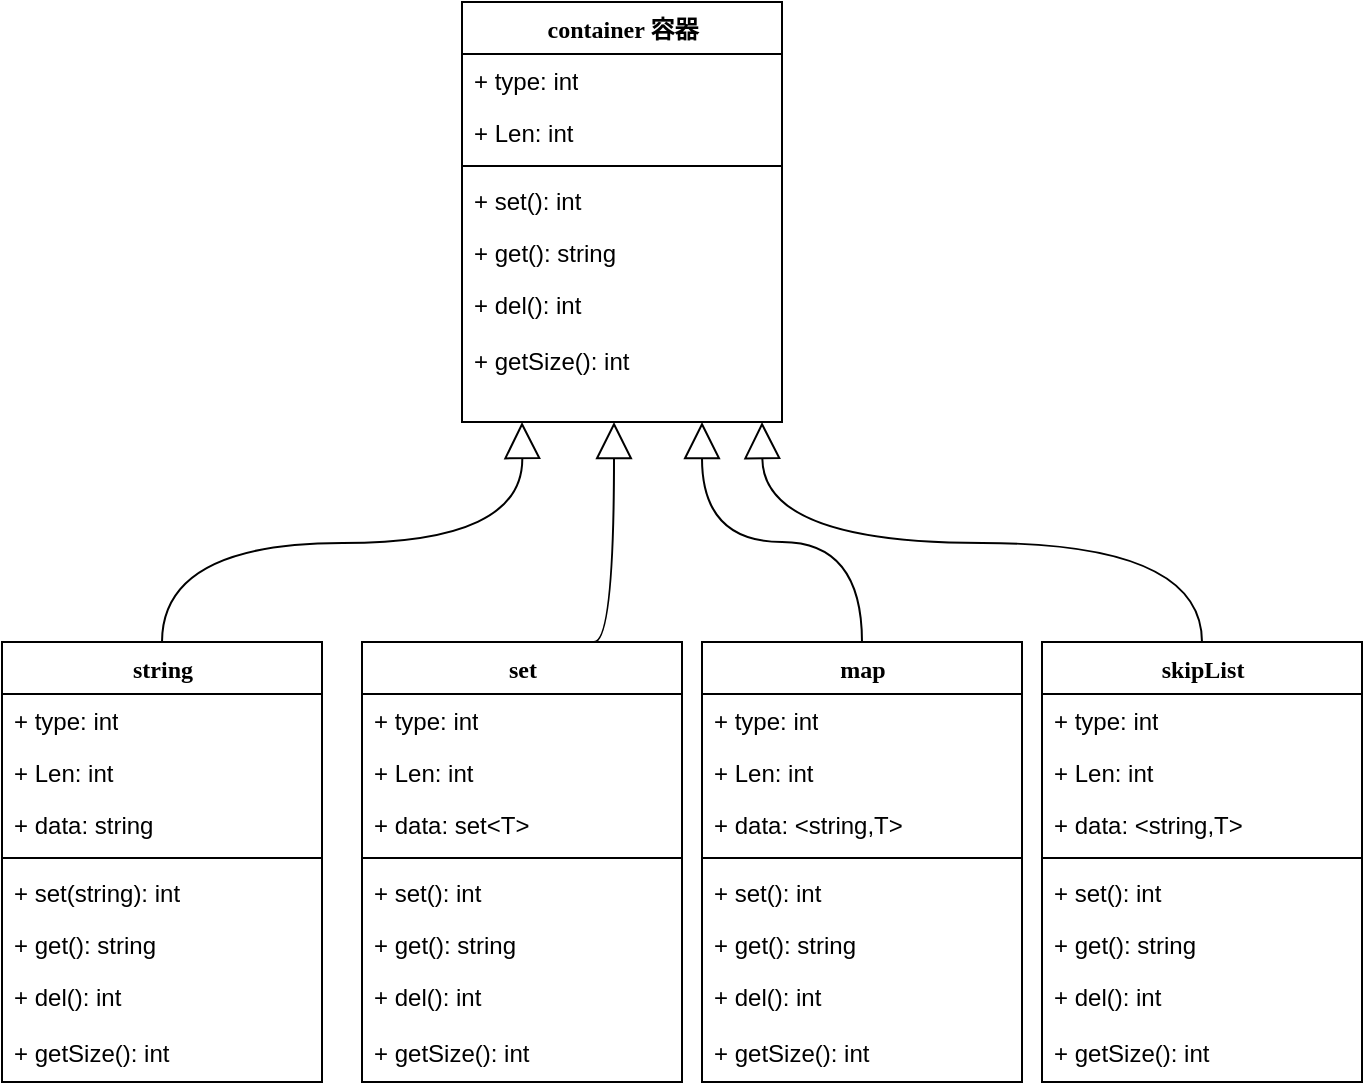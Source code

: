 <mxfile version="16.0.0" type="github" pages="2">
  <diagram name="容器结构" id="9f46799a-70d6-7492-0946-bef42562c5a5">
    <mxGraphModel dx="1038" dy="547" grid="1" gridSize="10" guides="1" tooltips="1" connect="1" arrows="1" fold="1" page="1" pageScale="1" pageWidth="1100" pageHeight="850" background="none" math="0" shadow="0">
      <root>
        <mxCell id="0" />
        <mxCell id="1" parent="0" />
        <mxCell id="78961159f06e98e8-43" value="container 容器" style="swimlane;html=1;fontStyle=1;align=center;verticalAlign=top;childLayout=stackLayout;horizontal=1;startSize=26;horizontalStack=0;resizeParent=1;resizeLast=0;collapsible=1;marginBottom=0;swimlaneFillColor=#ffffff;rounded=0;shadow=0;comic=0;labelBackgroundColor=none;strokeWidth=1;fillColor=none;fontFamily=Verdana;fontSize=12;" parent="1" vertex="1">
          <mxGeometry x="430" y="20" width="160" height="210" as="geometry" />
        </mxCell>
        <mxCell id="78961159f06e98e8-44" value="+ type: int" style="text;html=1;strokeColor=none;fillColor=none;align=left;verticalAlign=top;spacingLeft=4;spacingRight=4;whiteSpace=wrap;overflow=hidden;rotatable=0;points=[[0,0.5],[1,0.5]];portConstraint=eastwest;" parent="78961159f06e98e8-43" vertex="1">
          <mxGeometry y="26" width="160" height="26" as="geometry" />
        </mxCell>
        <mxCell id="kNBcB6lUVSVT-Yaj8wNN-4" value="+ Len: int" style="text;html=1;strokeColor=none;fillColor=none;align=left;verticalAlign=top;spacingLeft=4;spacingRight=4;whiteSpace=wrap;overflow=hidden;rotatable=0;points=[[0,0.5],[1,0.5]];portConstraint=eastwest;" vertex="1" parent="78961159f06e98e8-43">
          <mxGeometry y="52" width="160" height="26" as="geometry" />
        </mxCell>
        <mxCell id="78961159f06e98e8-51" value="" style="line;html=1;strokeWidth=1;fillColor=none;align=left;verticalAlign=middle;spacingTop=-1;spacingLeft=3;spacingRight=3;rotatable=0;labelPosition=right;points=[];portConstraint=eastwest;" parent="78961159f06e98e8-43" vertex="1">
          <mxGeometry y="78" width="160" height="8" as="geometry" />
        </mxCell>
        <mxCell id="78961159f06e98e8-52" value="+ set(): int" style="text;html=1;strokeColor=none;fillColor=none;align=left;verticalAlign=top;spacingLeft=4;spacingRight=4;whiteSpace=wrap;overflow=hidden;rotatable=0;points=[[0,0.5],[1,0.5]];portConstraint=eastwest;" parent="78961159f06e98e8-43" vertex="1">
          <mxGeometry y="86" width="160" height="26" as="geometry" />
        </mxCell>
        <mxCell id="78961159f06e98e8-53" value="+ get(): string" style="text;html=1;strokeColor=none;fillColor=none;align=left;verticalAlign=top;spacingLeft=4;spacingRight=4;whiteSpace=wrap;overflow=hidden;rotatable=0;points=[[0,0.5],[1,0.5]];portConstraint=eastwest;" parent="78961159f06e98e8-43" vertex="1">
          <mxGeometry y="112" width="160" height="26" as="geometry" />
        </mxCell>
        <mxCell id="kNBcB6lUVSVT-Yaj8wNN-3" value="+ del(): int" style="text;html=1;strokeColor=none;fillColor=none;align=left;verticalAlign=top;spacingLeft=4;spacingRight=4;whiteSpace=wrap;overflow=hidden;rotatable=0;points=[[0,0.5],[1,0.5]];portConstraint=eastwest;" vertex="1" parent="78961159f06e98e8-43">
          <mxGeometry y="138" width="160" height="28" as="geometry" />
        </mxCell>
        <mxCell id="kNBcB6lUVSVT-Yaj8wNN-58" value="+ getSize(): int" style="text;html=1;strokeColor=none;fillColor=none;align=left;verticalAlign=top;spacingLeft=4;spacingRight=4;whiteSpace=wrap;overflow=hidden;rotatable=0;points=[[0,0.5],[1,0.5]];portConstraint=eastwest;" vertex="1" parent="78961159f06e98e8-43">
          <mxGeometry y="166" width="160" height="28" as="geometry" />
        </mxCell>
        <mxCell id="kNBcB6lUVSVT-Yaj8wNN-29" value="" style="rounded=1;orthogonalLoop=1;jettySize=auto;html=1;endArrow=block;endFill=0;labelBackgroundColor=none;fontSize=12;fontFamily=Verdana;startFill=0;startSize=8;endSize=16;exitX=0.5;exitY=0;exitDx=0;exitDy=0;edgeStyle=orthogonalEdgeStyle;curved=1;" edge="1" parent="1" source="kNBcB6lUVSVT-Yaj8wNN-20">
          <mxGeometry relative="1" as="geometry">
            <mxPoint x="460" y="230" as="targetPoint" />
          </mxGeometry>
        </mxCell>
        <mxCell id="kNBcB6lUVSVT-Yaj8wNN-20" value="string" style="swimlane;html=1;fontStyle=1;align=center;verticalAlign=top;childLayout=stackLayout;horizontal=1;startSize=26;horizontalStack=0;resizeParent=1;resizeLast=0;collapsible=1;marginBottom=0;swimlaneFillColor=#ffffff;rounded=0;shadow=0;comic=0;labelBackgroundColor=none;strokeWidth=1;fillColor=none;fontFamily=Verdana;fontSize=12;" vertex="1" parent="1">
          <mxGeometry x="200" y="340" width="160" height="220" as="geometry" />
        </mxCell>
        <mxCell id="kNBcB6lUVSVT-Yaj8wNN-21" value="+ type: int" style="text;html=1;strokeColor=none;fillColor=none;align=left;verticalAlign=top;spacingLeft=4;spacingRight=4;whiteSpace=wrap;overflow=hidden;rotatable=0;points=[[0,0.5],[1,0.5]];portConstraint=eastwest;" vertex="1" parent="kNBcB6lUVSVT-Yaj8wNN-20">
          <mxGeometry y="26" width="160" height="26" as="geometry" />
        </mxCell>
        <mxCell id="kNBcB6lUVSVT-Yaj8wNN-22" value="+ Len: int" style="text;html=1;strokeColor=none;fillColor=none;align=left;verticalAlign=top;spacingLeft=4;spacingRight=4;whiteSpace=wrap;overflow=hidden;rotatable=0;points=[[0,0.5],[1,0.5]];portConstraint=eastwest;" vertex="1" parent="kNBcB6lUVSVT-Yaj8wNN-20">
          <mxGeometry y="52" width="160" height="26" as="geometry" />
        </mxCell>
        <mxCell id="kNBcB6lUVSVT-Yaj8wNN-27" value="+ data: string" style="text;html=1;strokeColor=none;fillColor=none;align=left;verticalAlign=top;spacingLeft=4;spacingRight=4;whiteSpace=wrap;overflow=hidden;rotatable=0;points=[[0,0.5],[1,0.5]];portConstraint=eastwest;" vertex="1" parent="kNBcB6lUVSVT-Yaj8wNN-20">
          <mxGeometry y="78" width="160" height="26" as="geometry" />
        </mxCell>
        <mxCell id="kNBcB6lUVSVT-Yaj8wNN-23" value="" style="line;html=1;strokeWidth=1;fillColor=none;align=left;verticalAlign=middle;spacingTop=-1;spacingLeft=3;spacingRight=3;rotatable=0;labelPosition=right;points=[];portConstraint=eastwest;" vertex="1" parent="kNBcB6lUVSVT-Yaj8wNN-20">
          <mxGeometry y="104" width="160" height="8" as="geometry" />
        </mxCell>
        <mxCell id="kNBcB6lUVSVT-Yaj8wNN-24" value="+ set(string): int" style="text;html=1;strokeColor=none;fillColor=none;align=left;verticalAlign=top;spacingLeft=4;spacingRight=4;whiteSpace=wrap;overflow=hidden;rotatable=0;points=[[0,0.5],[1,0.5]];portConstraint=eastwest;" vertex="1" parent="kNBcB6lUVSVT-Yaj8wNN-20">
          <mxGeometry y="112" width="160" height="26" as="geometry" />
        </mxCell>
        <mxCell id="kNBcB6lUVSVT-Yaj8wNN-25" value="+ get(): string" style="text;html=1;strokeColor=none;fillColor=none;align=left;verticalAlign=top;spacingLeft=4;spacingRight=4;whiteSpace=wrap;overflow=hidden;rotatable=0;points=[[0,0.5],[1,0.5]];portConstraint=eastwest;" vertex="1" parent="kNBcB6lUVSVT-Yaj8wNN-20">
          <mxGeometry y="138" width="160" height="26" as="geometry" />
        </mxCell>
        <mxCell id="kNBcB6lUVSVT-Yaj8wNN-26" value="+ del(): int" style="text;html=1;strokeColor=none;fillColor=none;align=left;verticalAlign=top;spacingLeft=4;spacingRight=4;whiteSpace=wrap;overflow=hidden;rotatable=0;points=[[0,0.5],[1,0.5]];portConstraint=eastwest;" vertex="1" parent="kNBcB6lUVSVT-Yaj8wNN-20">
          <mxGeometry y="164" width="160" height="28" as="geometry" />
        </mxCell>
        <mxCell id="kNBcB6lUVSVT-Yaj8wNN-59" value="+ getSize(): int" style="text;html=1;strokeColor=none;fillColor=none;align=left;verticalAlign=top;spacingLeft=4;spacingRight=4;whiteSpace=wrap;overflow=hidden;rotatable=0;points=[[0,0.5],[1,0.5]];portConstraint=eastwest;" vertex="1" parent="kNBcB6lUVSVT-Yaj8wNN-20">
          <mxGeometry y="192" width="160" height="28" as="geometry" />
        </mxCell>
        <mxCell id="kNBcB6lUVSVT-Yaj8wNN-63" style="rounded=1;orthogonalLoop=1;jettySize=auto;html=1;exitX=0.5;exitY=0;exitDx=0;exitDy=0;entryX=0.25;entryY=1;entryDx=0;entryDy=0;endArrow=block;endFill=0;labelBackgroundColor=none;fontSize=12;fontFamily=Verdana;startFill=0;startSize=8;endSize=16;edgeStyle=orthogonalEdgeStyle;elbow=vertical;curved=1;" edge="1" parent="1">
          <mxGeometry relative="1" as="geometry">
            <mxPoint x="496" y="340" as="sourcePoint" />
            <mxPoint x="506" y="230" as="targetPoint" />
            <Array as="points">
              <mxPoint x="506" y="340" />
            </Array>
          </mxGeometry>
        </mxCell>
        <mxCell id="kNBcB6lUVSVT-Yaj8wNN-30" value="set" style="swimlane;html=1;fontStyle=1;align=center;verticalAlign=top;childLayout=stackLayout;horizontal=1;startSize=26;horizontalStack=0;resizeParent=1;resizeLast=0;collapsible=1;marginBottom=0;swimlaneFillColor=#ffffff;rounded=0;shadow=0;comic=0;labelBackgroundColor=none;strokeWidth=1;fillColor=none;fontFamily=Verdana;fontSize=12;" vertex="1" parent="1">
          <mxGeometry x="380" y="340" width="160" height="220" as="geometry" />
        </mxCell>
        <mxCell id="kNBcB6lUVSVT-Yaj8wNN-31" value="+ type: int" style="text;html=1;strokeColor=none;fillColor=none;align=left;verticalAlign=top;spacingLeft=4;spacingRight=4;whiteSpace=wrap;overflow=hidden;rotatable=0;points=[[0,0.5],[1,0.5]];portConstraint=eastwest;" vertex="1" parent="kNBcB6lUVSVT-Yaj8wNN-30">
          <mxGeometry y="26" width="160" height="26" as="geometry" />
        </mxCell>
        <mxCell id="kNBcB6lUVSVT-Yaj8wNN-32" value="+ Len: int" style="text;html=1;strokeColor=none;fillColor=none;align=left;verticalAlign=top;spacingLeft=4;spacingRight=4;whiteSpace=wrap;overflow=hidden;rotatable=0;points=[[0,0.5],[1,0.5]];portConstraint=eastwest;" vertex="1" parent="kNBcB6lUVSVT-Yaj8wNN-30">
          <mxGeometry y="52" width="160" height="26" as="geometry" />
        </mxCell>
        <mxCell id="kNBcB6lUVSVT-Yaj8wNN-33" value="+ data: set&amp;lt;T&amp;gt;" style="text;html=1;strokeColor=none;fillColor=none;align=left;verticalAlign=top;spacingLeft=4;spacingRight=4;whiteSpace=wrap;overflow=hidden;rotatable=0;points=[[0,0.5],[1,0.5]];portConstraint=eastwest;" vertex="1" parent="kNBcB6lUVSVT-Yaj8wNN-30">
          <mxGeometry y="78" width="160" height="26" as="geometry" />
        </mxCell>
        <mxCell id="kNBcB6lUVSVT-Yaj8wNN-34" value="" style="line;html=1;strokeWidth=1;fillColor=none;align=left;verticalAlign=middle;spacingTop=-1;spacingLeft=3;spacingRight=3;rotatable=0;labelPosition=right;points=[];portConstraint=eastwest;" vertex="1" parent="kNBcB6lUVSVT-Yaj8wNN-30">
          <mxGeometry y="104" width="160" height="8" as="geometry" />
        </mxCell>
        <mxCell id="kNBcB6lUVSVT-Yaj8wNN-35" value="+ set(): int" style="text;html=1;strokeColor=none;fillColor=none;align=left;verticalAlign=top;spacingLeft=4;spacingRight=4;whiteSpace=wrap;overflow=hidden;rotatable=0;points=[[0,0.5],[1,0.5]];portConstraint=eastwest;" vertex="1" parent="kNBcB6lUVSVT-Yaj8wNN-30">
          <mxGeometry y="112" width="160" height="26" as="geometry" />
        </mxCell>
        <mxCell id="kNBcB6lUVSVT-Yaj8wNN-36" value="+ get(): string" style="text;html=1;strokeColor=none;fillColor=none;align=left;verticalAlign=top;spacingLeft=4;spacingRight=4;whiteSpace=wrap;overflow=hidden;rotatable=0;points=[[0,0.5],[1,0.5]];portConstraint=eastwest;" vertex="1" parent="kNBcB6lUVSVT-Yaj8wNN-30">
          <mxGeometry y="138" width="160" height="26" as="geometry" />
        </mxCell>
        <mxCell id="kNBcB6lUVSVT-Yaj8wNN-37" value="+ del(): int" style="text;html=1;strokeColor=none;fillColor=none;align=left;verticalAlign=top;spacingLeft=4;spacingRight=4;whiteSpace=wrap;overflow=hidden;rotatable=0;points=[[0,0.5],[1,0.5]];portConstraint=eastwest;" vertex="1" parent="kNBcB6lUVSVT-Yaj8wNN-30">
          <mxGeometry y="164" width="160" height="28" as="geometry" />
        </mxCell>
        <mxCell id="kNBcB6lUVSVT-Yaj8wNN-60" value="+ getSize(): int" style="text;html=1;strokeColor=none;fillColor=none;align=left;verticalAlign=top;spacingLeft=4;spacingRight=4;whiteSpace=wrap;overflow=hidden;rotatable=0;points=[[0,0.5],[1,0.5]];portConstraint=eastwest;" vertex="1" parent="kNBcB6lUVSVT-Yaj8wNN-30">
          <mxGeometry y="192" width="160" height="28" as="geometry" />
        </mxCell>
        <mxCell id="kNBcB6lUVSVT-Yaj8wNN-55" style="edgeStyle=orthogonalEdgeStyle;rounded=1;orthogonalLoop=1;jettySize=auto;html=1;exitX=0.5;exitY=0;exitDx=0;exitDy=0;endArrow=block;endFill=0;labelBackgroundColor=none;fontSize=12;fontFamily=Verdana;startFill=0;startSize=8;endSize=16;entryX=0.75;entryY=1;entryDx=0;entryDy=0;curved=1;" edge="1" parent="1" source="kNBcB6lUVSVT-Yaj8wNN-38" target="78961159f06e98e8-43">
          <mxGeometry relative="1" as="geometry">
            <mxPoint x="520" y="230" as="targetPoint" />
          </mxGeometry>
        </mxCell>
        <mxCell id="kNBcB6lUVSVT-Yaj8wNN-38" value="map" style="swimlane;html=1;fontStyle=1;align=center;verticalAlign=top;childLayout=stackLayout;horizontal=1;startSize=26;horizontalStack=0;resizeParent=1;resizeLast=0;collapsible=1;marginBottom=0;swimlaneFillColor=#ffffff;rounded=0;shadow=0;comic=0;labelBackgroundColor=none;strokeWidth=1;fillColor=none;fontFamily=Verdana;fontSize=12;" vertex="1" parent="1">
          <mxGeometry x="550" y="340" width="160" height="220" as="geometry" />
        </mxCell>
        <mxCell id="kNBcB6lUVSVT-Yaj8wNN-39" value="+ type: int" style="text;html=1;strokeColor=none;fillColor=none;align=left;verticalAlign=top;spacingLeft=4;spacingRight=4;whiteSpace=wrap;overflow=hidden;rotatable=0;points=[[0,0.5],[1,0.5]];portConstraint=eastwest;" vertex="1" parent="kNBcB6lUVSVT-Yaj8wNN-38">
          <mxGeometry y="26" width="160" height="26" as="geometry" />
        </mxCell>
        <mxCell id="kNBcB6lUVSVT-Yaj8wNN-40" value="+ Len: int" style="text;html=1;strokeColor=none;fillColor=none;align=left;verticalAlign=top;spacingLeft=4;spacingRight=4;whiteSpace=wrap;overflow=hidden;rotatable=0;points=[[0,0.5],[1,0.5]];portConstraint=eastwest;" vertex="1" parent="kNBcB6lUVSVT-Yaj8wNN-38">
          <mxGeometry y="52" width="160" height="26" as="geometry" />
        </mxCell>
        <mxCell id="kNBcB6lUVSVT-Yaj8wNN-41" value="+ data: &amp;lt;string,T&amp;gt;" style="text;html=1;strokeColor=none;fillColor=none;align=left;verticalAlign=top;spacingLeft=4;spacingRight=4;whiteSpace=wrap;overflow=hidden;rotatable=0;points=[[0,0.5],[1,0.5]];portConstraint=eastwest;" vertex="1" parent="kNBcB6lUVSVT-Yaj8wNN-38">
          <mxGeometry y="78" width="160" height="26" as="geometry" />
        </mxCell>
        <mxCell id="kNBcB6lUVSVT-Yaj8wNN-42" value="" style="line;html=1;strokeWidth=1;fillColor=none;align=left;verticalAlign=middle;spacingTop=-1;spacingLeft=3;spacingRight=3;rotatable=0;labelPosition=right;points=[];portConstraint=eastwest;" vertex="1" parent="kNBcB6lUVSVT-Yaj8wNN-38">
          <mxGeometry y="104" width="160" height="8" as="geometry" />
        </mxCell>
        <mxCell id="kNBcB6lUVSVT-Yaj8wNN-43" value="+ set(): int" style="text;html=1;strokeColor=none;fillColor=none;align=left;verticalAlign=top;spacingLeft=4;spacingRight=4;whiteSpace=wrap;overflow=hidden;rotatable=0;points=[[0,0.5],[1,0.5]];portConstraint=eastwest;" vertex="1" parent="kNBcB6lUVSVT-Yaj8wNN-38">
          <mxGeometry y="112" width="160" height="26" as="geometry" />
        </mxCell>
        <mxCell id="kNBcB6lUVSVT-Yaj8wNN-44" value="+ get(): string" style="text;html=1;strokeColor=none;fillColor=none;align=left;verticalAlign=top;spacingLeft=4;spacingRight=4;whiteSpace=wrap;overflow=hidden;rotatable=0;points=[[0,0.5],[1,0.5]];portConstraint=eastwest;" vertex="1" parent="kNBcB6lUVSVT-Yaj8wNN-38">
          <mxGeometry y="138" width="160" height="26" as="geometry" />
        </mxCell>
        <mxCell id="kNBcB6lUVSVT-Yaj8wNN-45" value="+ del(): int" style="text;html=1;strokeColor=none;fillColor=none;align=left;verticalAlign=top;spacingLeft=4;spacingRight=4;whiteSpace=wrap;overflow=hidden;rotatable=0;points=[[0,0.5],[1,0.5]];portConstraint=eastwest;" vertex="1" parent="kNBcB6lUVSVT-Yaj8wNN-38">
          <mxGeometry y="164" width="160" height="28" as="geometry" />
        </mxCell>
        <mxCell id="kNBcB6lUVSVT-Yaj8wNN-61" value="+ getSize(): int" style="text;html=1;strokeColor=none;fillColor=none;align=left;verticalAlign=top;spacingLeft=4;spacingRight=4;whiteSpace=wrap;overflow=hidden;rotatable=0;points=[[0,0.5],[1,0.5]];portConstraint=eastwest;" vertex="1" parent="kNBcB6lUVSVT-Yaj8wNN-38">
          <mxGeometry y="192" width="160" height="28" as="geometry" />
        </mxCell>
        <mxCell id="kNBcB6lUVSVT-Yaj8wNN-56" style="edgeStyle=orthogonalEdgeStyle;rounded=1;orthogonalLoop=1;jettySize=auto;html=1;exitX=0.5;exitY=0;exitDx=0;exitDy=0;endArrow=block;endFill=0;labelBackgroundColor=none;fontSize=12;fontFamily=Verdana;startFill=0;startSize=8;endSize=16;curved=1;" edge="1" parent="1" source="kNBcB6lUVSVT-Yaj8wNN-46">
          <mxGeometry relative="1" as="geometry">
            <mxPoint x="580" y="230" as="targetPoint" />
          </mxGeometry>
        </mxCell>
        <mxCell id="kNBcB6lUVSVT-Yaj8wNN-46" value="skipList" style="swimlane;html=1;fontStyle=1;align=center;verticalAlign=top;childLayout=stackLayout;horizontal=1;startSize=26;horizontalStack=0;resizeParent=1;resizeLast=0;collapsible=1;marginBottom=0;swimlaneFillColor=#ffffff;rounded=0;shadow=0;comic=0;labelBackgroundColor=none;strokeWidth=1;fillColor=none;fontFamily=Verdana;fontSize=12;" vertex="1" parent="1">
          <mxGeometry x="720" y="340" width="160" height="220" as="geometry" />
        </mxCell>
        <mxCell id="kNBcB6lUVSVT-Yaj8wNN-47" value="+ type: int" style="text;html=1;strokeColor=none;fillColor=none;align=left;verticalAlign=top;spacingLeft=4;spacingRight=4;whiteSpace=wrap;overflow=hidden;rotatable=0;points=[[0,0.5],[1,0.5]];portConstraint=eastwest;" vertex="1" parent="kNBcB6lUVSVT-Yaj8wNN-46">
          <mxGeometry y="26" width="160" height="26" as="geometry" />
        </mxCell>
        <mxCell id="kNBcB6lUVSVT-Yaj8wNN-48" value="+ Len: int" style="text;html=1;strokeColor=none;fillColor=none;align=left;verticalAlign=top;spacingLeft=4;spacingRight=4;whiteSpace=wrap;overflow=hidden;rotatable=0;points=[[0,0.5],[1,0.5]];portConstraint=eastwest;" vertex="1" parent="kNBcB6lUVSVT-Yaj8wNN-46">
          <mxGeometry y="52" width="160" height="26" as="geometry" />
        </mxCell>
        <mxCell id="kNBcB6lUVSVT-Yaj8wNN-49" value="+ data: &amp;lt;string,T&amp;gt;" style="text;html=1;strokeColor=none;fillColor=none;align=left;verticalAlign=top;spacingLeft=4;spacingRight=4;whiteSpace=wrap;overflow=hidden;rotatable=0;points=[[0,0.5],[1,0.5]];portConstraint=eastwest;" vertex="1" parent="kNBcB6lUVSVT-Yaj8wNN-46">
          <mxGeometry y="78" width="160" height="26" as="geometry" />
        </mxCell>
        <mxCell id="kNBcB6lUVSVT-Yaj8wNN-50" value="" style="line;html=1;strokeWidth=1;fillColor=none;align=left;verticalAlign=middle;spacingTop=-1;spacingLeft=3;spacingRight=3;rotatable=0;labelPosition=right;points=[];portConstraint=eastwest;" vertex="1" parent="kNBcB6lUVSVT-Yaj8wNN-46">
          <mxGeometry y="104" width="160" height="8" as="geometry" />
        </mxCell>
        <mxCell id="kNBcB6lUVSVT-Yaj8wNN-51" value="+ set(): int" style="text;html=1;strokeColor=none;fillColor=none;align=left;verticalAlign=top;spacingLeft=4;spacingRight=4;whiteSpace=wrap;overflow=hidden;rotatable=0;points=[[0,0.5],[1,0.5]];portConstraint=eastwest;" vertex="1" parent="kNBcB6lUVSVT-Yaj8wNN-46">
          <mxGeometry y="112" width="160" height="26" as="geometry" />
        </mxCell>
        <mxCell id="kNBcB6lUVSVT-Yaj8wNN-52" value="+ get(): string" style="text;html=1;strokeColor=none;fillColor=none;align=left;verticalAlign=top;spacingLeft=4;spacingRight=4;whiteSpace=wrap;overflow=hidden;rotatable=0;points=[[0,0.5],[1,0.5]];portConstraint=eastwest;" vertex="1" parent="kNBcB6lUVSVT-Yaj8wNN-46">
          <mxGeometry y="138" width="160" height="26" as="geometry" />
        </mxCell>
        <mxCell id="kNBcB6lUVSVT-Yaj8wNN-53" value="+ del(): int" style="text;html=1;strokeColor=none;fillColor=none;align=left;verticalAlign=top;spacingLeft=4;spacingRight=4;whiteSpace=wrap;overflow=hidden;rotatable=0;points=[[0,0.5],[1,0.5]];portConstraint=eastwest;" vertex="1" parent="kNBcB6lUVSVT-Yaj8wNN-46">
          <mxGeometry y="164" width="160" height="28" as="geometry" />
        </mxCell>
        <mxCell id="kNBcB6lUVSVT-Yaj8wNN-62" value="+ getSize(): int" style="text;html=1;strokeColor=none;fillColor=none;align=left;verticalAlign=top;spacingLeft=4;spacingRight=4;whiteSpace=wrap;overflow=hidden;rotatable=0;points=[[0,0.5],[1,0.5]];portConstraint=eastwest;" vertex="1" parent="kNBcB6lUVSVT-Yaj8wNN-46">
          <mxGeometry y="192" width="160" height="28" as="geometry" />
        </mxCell>
      </root>
    </mxGraphModel>
  </diagram>
  <diagram id="h1EWmdk5IkLwvOBa8FRu" name="系统架构">
    <mxGraphModel dx="1038" dy="547" grid="1" gridSize="10" guides="1" tooltips="1" connect="1" arrows="1" fold="1" page="1" pageScale="1" pageWidth="827" pageHeight="1169" math="0" shadow="0">
      <root>
        <mxCell id="wTieb54Fitw56I6BpWQb-0" />
        <mxCell id="wTieb54Fitw56I6BpWQb-1" parent="wTieb54Fitw56I6BpWQb-0" />
        <mxCell id="wTieb54Fitw56I6BpWQb-2" value="client" style="rounded=1;whiteSpace=wrap;html=1;sketch=1;fillColor=#21C0A5;strokeColor=#006658;fontColor=#5C5C5C;" vertex="1" parent="wTieb54Fitw56I6BpWQb-1">
          <mxGeometry x="60" y="70" width="120" height="60" as="geometry" />
        </mxCell>
        <mxCell id="wTieb54Fitw56I6BpWQb-3" value="client" style="rounded=1;whiteSpace=wrap;html=1;sketch=1;fillColor=#21C0A5;strokeColor=#006658;fontColor=#5C5C5C;" vertex="1" parent="wTieb54Fitw56I6BpWQb-1">
          <mxGeometry x="60" y="240" width="120" height="60" as="geometry" />
        </mxCell>
        <mxCell id="wTieb54Fitw56I6BpWQb-12" style="rounded=1;sketch=1;orthogonalLoop=1;jettySize=auto;html=1;fontColor=#5C5C5C;strokeColor=#006658;fillColor=#21C0A5;" edge="1" parent="wTieb54Fitw56I6BpWQb-1" source="wTieb54Fitw56I6BpWQb-4" target="wTieb54Fitw56I6BpWQb-11">
          <mxGeometry relative="1" as="geometry" />
        </mxCell>
        <mxCell id="wTieb54Fitw56I6BpWQb-4" value="Server" style="rounded=0;whiteSpace=wrap;html=1;sketch=1;strokeColor=#d79b00;fillColor=#ffe6cc;" vertex="1" parent="wTieb54Fitw56I6BpWQb-1">
          <mxGeometry x="240" y="160" width="120" height="60" as="geometry" />
        </mxCell>
        <mxCell id="wTieb54Fitw56I6BpWQb-8" value="" style="endArrow=classic;startArrow=classic;html=1;rounded=1;sketch=1;fontColor=#5C5C5C;strokeColor=#006658;fillColor=#21C0A5;exitX=1;exitY=0.5;exitDx=0;exitDy=0;entryX=0;entryY=0;entryDx=0;entryDy=0;edgeStyle=entityRelationEdgeStyle;" edge="1" parent="wTieb54Fitw56I6BpWQb-1" source="wTieb54Fitw56I6BpWQb-2" target="wTieb54Fitw56I6BpWQb-4">
          <mxGeometry width="50" height="50" relative="1" as="geometry">
            <mxPoint x="220" y="125" as="sourcePoint" />
            <mxPoint x="270" y="75" as="targetPoint" />
          </mxGeometry>
        </mxCell>
        <mxCell id="wTieb54Fitw56I6BpWQb-9" value="" style="endArrow=classic;startArrow=classic;html=1;rounded=1;sketch=1;fontColor=#5C5C5C;strokeColor=#006658;fillColor=#21C0A5;exitX=1;exitY=0.5;exitDx=0;exitDy=0;entryX=0;entryY=1;entryDx=0;entryDy=0;edgeStyle=entityRelationEdgeStyle;" edge="1" parent="wTieb54Fitw56I6BpWQb-1" source="wTieb54Fitw56I6BpWQb-3" target="wTieb54Fitw56I6BpWQb-4">
          <mxGeometry width="50" height="50" relative="1" as="geometry">
            <mxPoint x="190" y="270" as="sourcePoint" />
            <mxPoint x="280" y="320" as="targetPoint" />
          </mxGeometry>
        </mxCell>
        <mxCell id="wTieb54Fitw56I6BpWQb-11" value="memdb" style="shape=cylinder3;whiteSpace=wrap;html=1;boundedLbl=1;backgroundOutline=1;size=15;rounded=0;sketch=1;strokeColor=#9673a6;fillColor=#e1d5e7;" vertex="1" parent="wTieb54Fitw56I6BpWQb-1">
          <mxGeometry x="440" y="140" width="86" height="100" as="geometry" />
        </mxCell>
      </root>
    </mxGraphModel>
  </diagram>
</mxfile>
